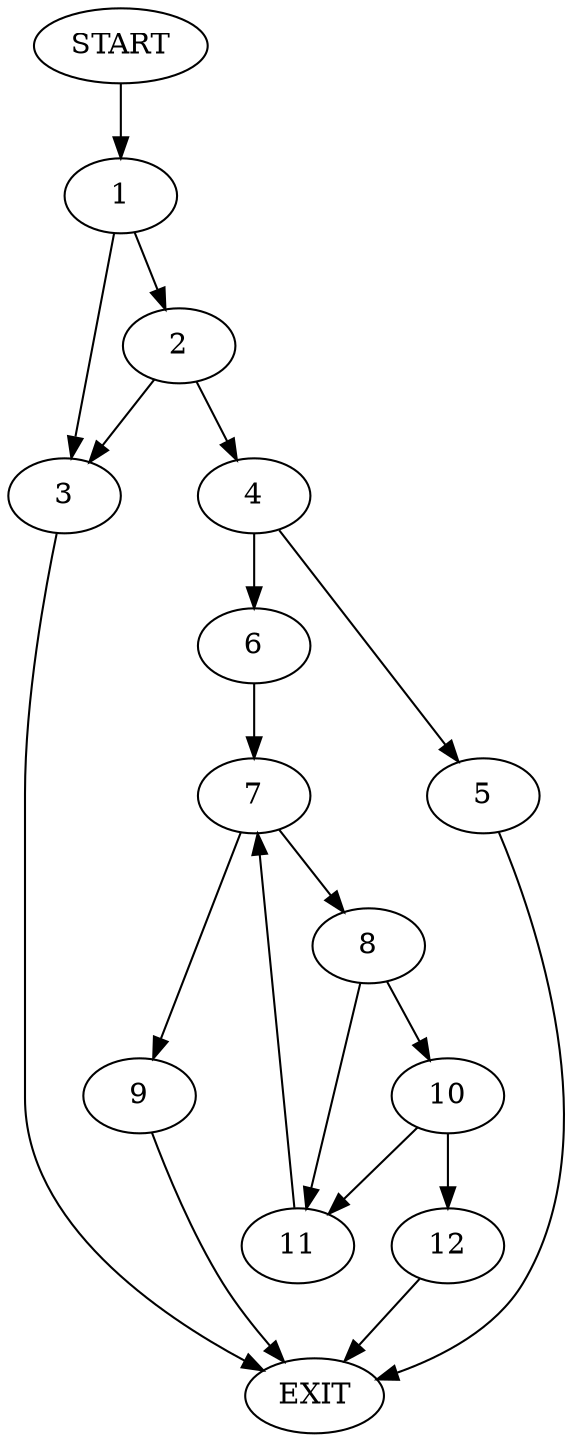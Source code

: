 digraph {
0 [label="START"]
13 [label="EXIT"]
0 -> 1
1 -> 2
1 -> 3
2 -> 4
2 -> 3
3 -> 13
4 -> 5
4 -> 6
5 -> 13
6 -> 7
7 -> 8
7 -> 9
8 -> 10
8 -> 11
9 -> 13
10 -> 12
10 -> 11
11 -> 7
12 -> 13
}
